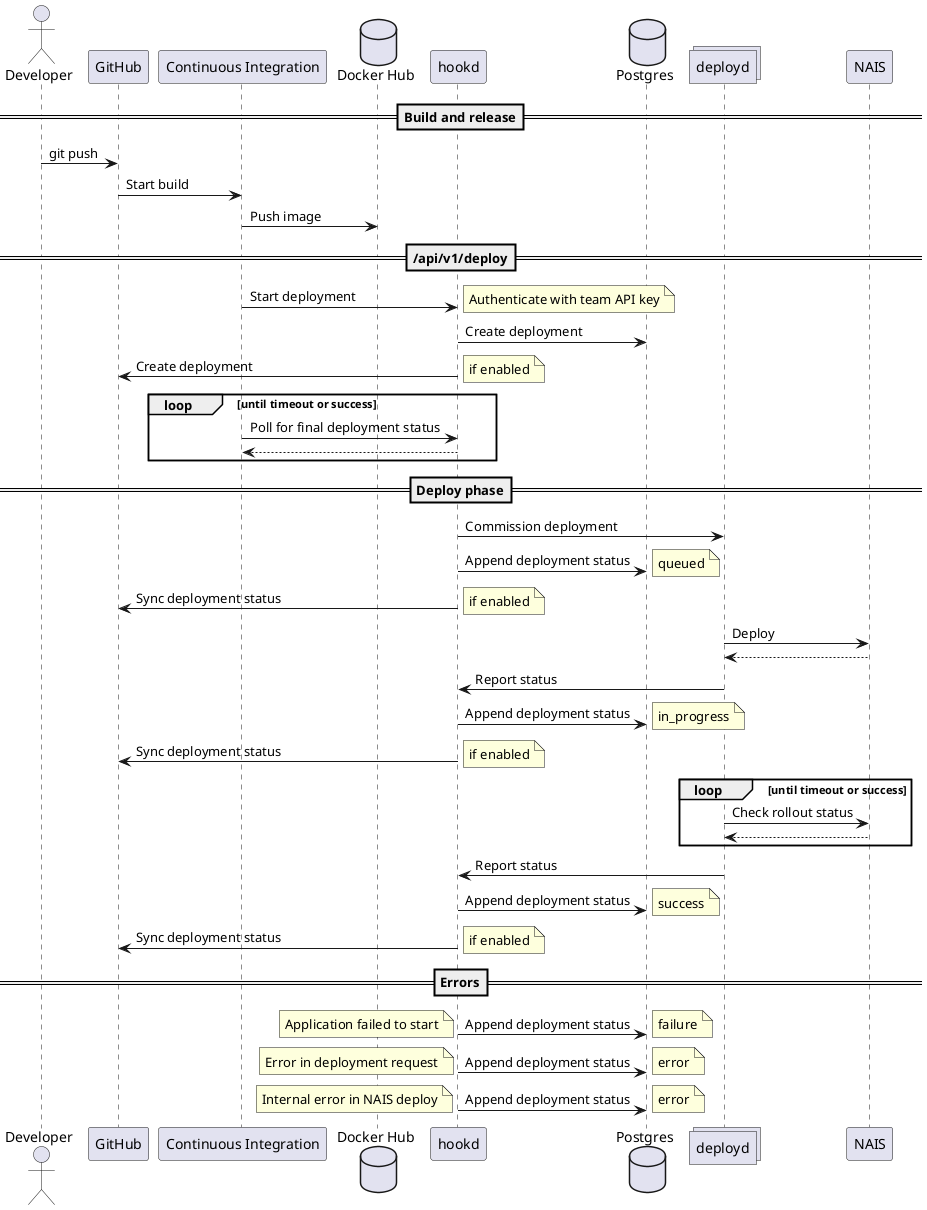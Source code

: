 @startuml component

actor developer as "Developer"
participant github as "GitHub"
participant ci as "Continuous Integration"
database registry as "Docker Hub"
participant hookd
database db as "Postgres"
collections deployd
participant kubernetes as "NAIS"

==Build and release==
developer -> github: git push
github -> ci: Start build
ci -> registry: Push image

==/api/v1/deploy==
ci -> hookd: Start deployment
note right: Authenticate with team API key
hookd -> db: Create deployment
hookd -> github: Create deployment
note right: if enabled

loop until timeout or success
	ci -> hookd: Poll for final deployment status
	hookd --> ci
end

==Deploy phase==
hookd -> deployd: Commission deployment
hookd -> db: Append deployment status
note right: queued
hookd -> github: Sync deployment status
note right: if enabled
deployd -> kubernetes: Deploy
kubernetes --> deployd
deployd -> hookd: Report status
hookd -> db: Append deployment status
note right: in_progress
hookd -> github: Sync deployment status
note right: if enabled

loop until timeout or success
	deployd -> kubernetes: Check rollout status
	kubernetes --> deployd
end

deployd -> hookd: Report status
hookd -> db: Append deployment status
note right: success
hookd -> github: Sync deployment status
note right: if enabled

==Errors==
hookd -> db:  Append deployment status
note left: Application failed to start
note right: failure
hookd -> db:  Append deployment status
note left: Error in deployment request
note right: error
hookd -> db:  Append deployment status
note left: Internal error in NAIS deploy
note right: error

@enduml
